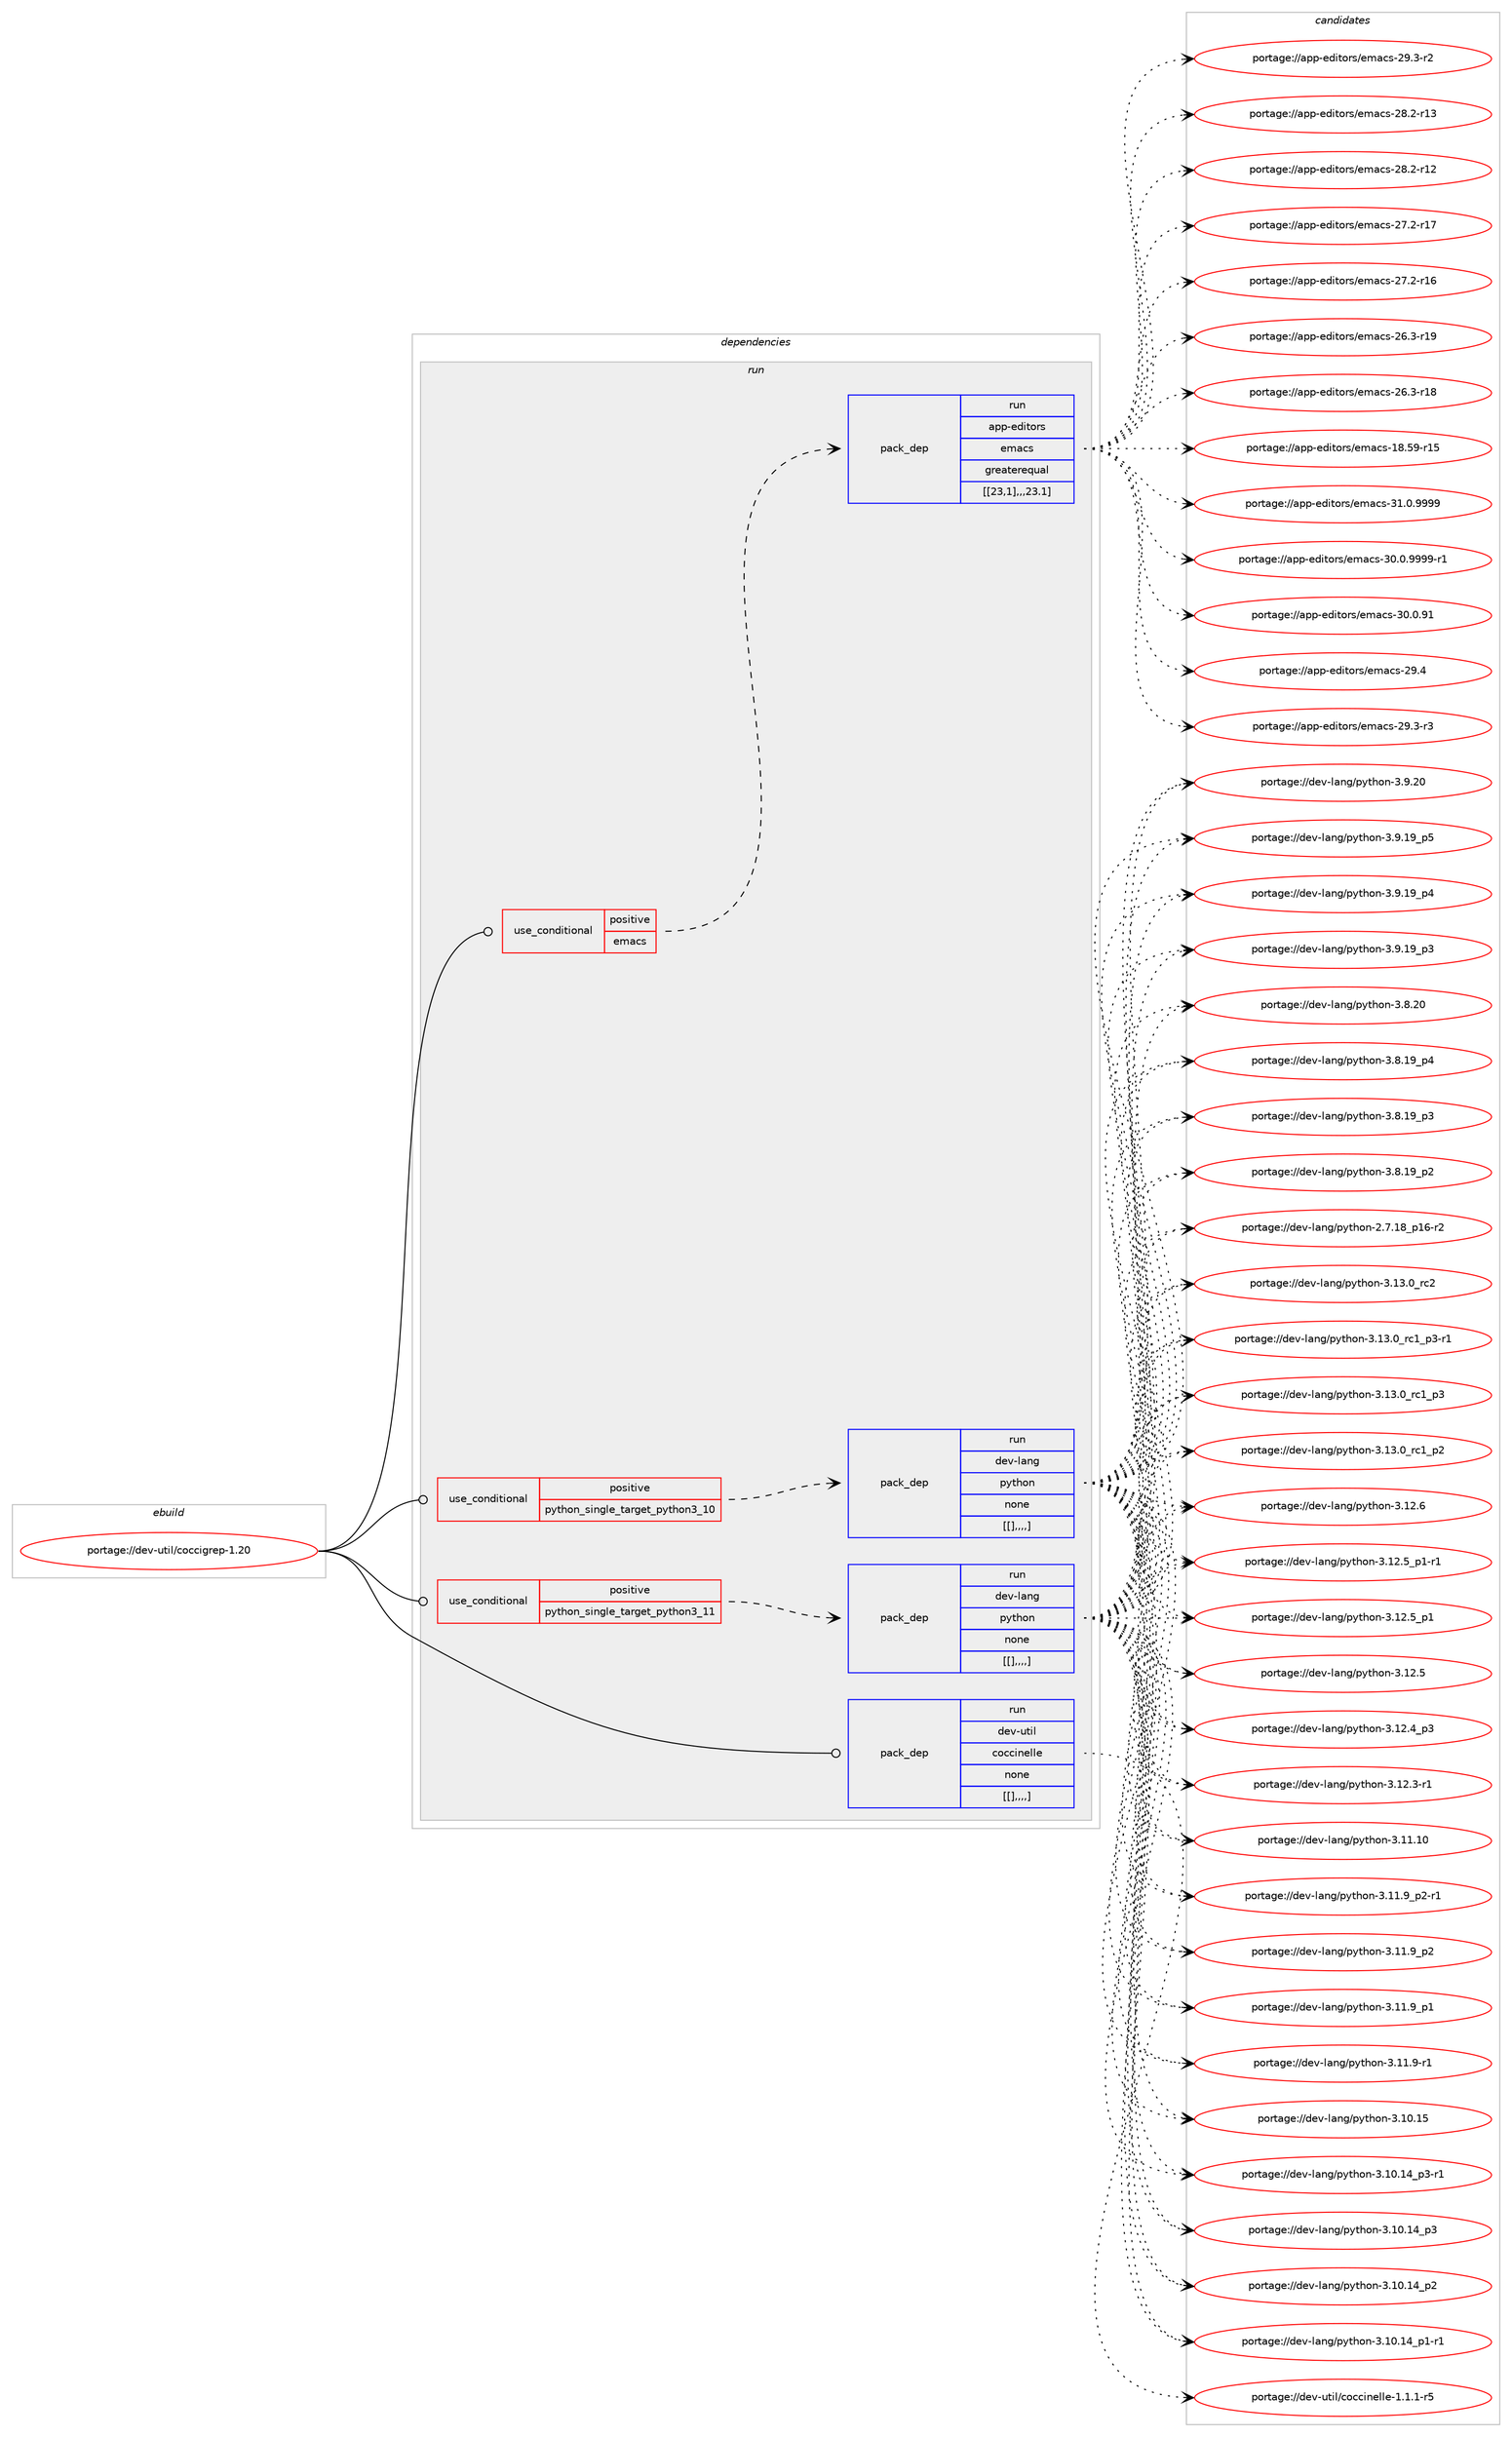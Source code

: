 digraph prolog {

# *************
# Graph options
# *************

newrank=true;
concentrate=true;
compound=true;
graph [rankdir=LR,fontname=Helvetica,fontsize=10,ranksep=1.5];#, ranksep=2.5, nodesep=0.2];
edge  [arrowhead=vee];
node  [fontname=Helvetica,fontsize=10];

# **********
# The ebuild
# **********

subgraph cluster_leftcol {
color=gray;
label=<<i>ebuild</i>>;
id [label="portage://dev-util/coccigrep-1.20", color=red, width=4, href="../dev-util/coccigrep-1.20.svg"];
}

# ****************
# The dependencies
# ****************

subgraph cluster_midcol {
color=gray;
label=<<i>dependencies</i>>;
subgraph cluster_compile {
fillcolor="#eeeeee";
style=filled;
label=<<i>compile</i>>;
}
subgraph cluster_compileandrun {
fillcolor="#eeeeee";
style=filled;
label=<<i>compile and run</i>>;
}
subgraph cluster_run {
fillcolor="#eeeeee";
style=filled;
label=<<i>run</i>>;
subgraph cond61272 {
dependency215642 [label=<<TABLE BORDER="0" CELLBORDER="1" CELLSPACING="0" CELLPADDING="4"><TR><TD ROWSPAN="3" CELLPADDING="10">use_conditional</TD></TR><TR><TD>positive</TD></TR><TR><TD>emacs</TD></TR></TABLE>>, shape=none, color=red];
subgraph pack152974 {
dependency215643 [label=<<TABLE BORDER="0" CELLBORDER="1" CELLSPACING="0" CELLPADDING="4" WIDTH="220"><TR><TD ROWSPAN="6" CELLPADDING="30">pack_dep</TD></TR><TR><TD WIDTH="110">run</TD></TR><TR><TD>app-editors</TD></TR><TR><TD>emacs</TD></TR><TR><TD>greaterequal</TD></TR><TR><TD>[[23,1],,,23.1]</TD></TR></TABLE>>, shape=none, color=blue];
}
dependency215642:e -> dependency215643:w [weight=20,style="dashed",arrowhead="vee"];
}
id:e -> dependency215642:w [weight=20,style="solid",arrowhead="odot"];
subgraph cond61273 {
dependency215644 [label=<<TABLE BORDER="0" CELLBORDER="1" CELLSPACING="0" CELLPADDING="4"><TR><TD ROWSPAN="3" CELLPADDING="10">use_conditional</TD></TR><TR><TD>positive</TD></TR><TR><TD>python_single_target_python3_10</TD></TR></TABLE>>, shape=none, color=red];
subgraph pack152975 {
dependency215645 [label=<<TABLE BORDER="0" CELLBORDER="1" CELLSPACING="0" CELLPADDING="4" WIDTH="220"><TR><TD ROWSPAN="6" CELLPADDING="30">pack_dep</TD></TR><TR><TD WIDTH="110">run</TD></TR><TR><TD>dev-lang</TD></TR><TR><TD>python</TD></TR><TR><TD>none</TD></TR><TR><TD>[[],,,,]</TD></TR></TABLE>>, shape=none, color=blue];
}
dependency215644:e -> dependency215645:w [weight=20,style="dashed",arrowhead="vee"];
}
id:e -> dependency215644:w [weight=20,style="solid",arrowhead="odot"];
subgraph cond61274 {
dependency215646 [label=<<TABLE BORDER="0" CELLBORDER="1" CELLSPACING="0" CELLPADDING="4"><TR><TD ROWSPAN="3" CELLPADDING="10">use_conditional</TD></TR><TR><TD>positive</TD></TR><TR><TD>python_single_target_python3_11</TD></TR></TABLE>>, shape=none, color=red];
subgraph pack152976 {
dependency215647 [label=<<TABLE BORDER="0" CELLBORDER="1" CELLSPACING="0" CELLPADDING="4" WIDTH="220"><TR><TD ROWSPAN="6" CELLPADDING="30">pack_dep</TD></TR><TR><TD WIDTH="110">run</TD></TR><TR><TD>dev-lang</TD></TR><TR><TD>python</TD></TR><TR><TD>none</TD></TR><TR><TD>[[],,,,]</TD></TR></TABLE>>, shape=none, color=blue];
}
dependency215646:e -> dependency215647:w [weight=20,style="dashed",arrowhead="vee"];
}
id:e -> dependency215646:w [weight=20,style="solid",arrowhead="odot"];
subgraph pack152977 {
dependency215648 [label=<<TABLE BORDER="0" CELLBORDER="1" CELLSPACING="0" CELLPADDING="4" WIDTH="220"><TR><TD ROWSPAN="6" CELLPADDING="30">pack_dep</TD></TR><TR><TD WIDTH="110">run</TD></TR><TR><TD>dev-util</TD></TR><TR><TD>coccinelle</TD></TR><TR><TD>none</TD></TR><TR><TD>[[],,,,]</TD></TR></TABLE>>, shape=none, color=blue];
}
id:e -> dependency215648:w [weight=20,style="solid",arrowhead="odot"];
}
}

# **************
# The candidates
# **************

subgraph cluster_choices {
rank=same;
color=gray;
label=<<i>candidates</i>>;

subgraph choice152974 {
color=black;
nodesep=1;
choice971121124510110010511611111411547101109979911545514946484657575757 [label="portage://app-editors/emacs-31.0.9999", color=red, width=4,href="../app-editors/emacs-31.0.9999.svg"];
choice9711211245101100105116111114115471011099799115455148464846575757574511449 [label="portage://app-editors/emacs-30.0.9999-r1", color=red, width=4,href="../app-editors/emacs-30.0.9999-r1.svg"];
choice97112112451011001051161111141154710110997991154551484648465749 [label="portage://app-editors/emacs-30.0.91", color=red, width=4,href="../app-editors/emacs-30.0.91.svg"];
choice97112112451011001051161111141154710110997991154550574652 [label="portage://app-editors/emacs-29.4", color=red, width=4,href="../app-editors/emacs-29.4.svg"];
choice971121124510110010511611111411547101109979911545505746514511451 [label="portage://app-editors/emacs-29.3-r3", color=red, width=4,href="../app-editors/emacs-29.3-r3.svg"];
choice971121124510110010511611111411547101109979911545505746514511450 [label="portage://app-editors/emacs-29.3-r2", color=red, width=4,href="../app-editors/emacs-29.3-r2.svg"];
choice97112112451011001051161111141154710110997991154550564650451144951 [label="portage://app-editors/emacs-28.2-r13", color=red, width=4,href="../app-editors/emacs-28.2-r13.svg"];
choice97112112451011001051161111141154710110997991154550564650451144950 [label="portage://app-editors/emacs-28.2-r12", color=red, width=4,href="../app-editors/emacs-28.2-r12.svg"];
choice97112112451011001051161111141154710110997991154550554650451144955 [label="portage://app-editors/emacs-27.2-r17", color=red, width=4,href="../app-editors/emacs-27.2-r17.svg"];
choice97112112451011001051161111141154710110997991154550554650451144954 [label="portage://app-editors/emacs-27.2-r16", color=red, width=4,href="../app-editors/emacs-27.2-r16.svg"];
choice97112112451011001051161111141154710110997991154550544651451144957 [label="portage://app-editors/emacs-26.3-r19", color=red, width=4,href="../app-editors/emacs-26.3-r19.svg"];
choice97112112451011001051161111141154710110997991154550544651451144956 [label="portage://app-editors/emacs-26.3-r18", color=red, width=4,href="../app-editors/emacs-26.3-r18.svg"];
choice9711211245101100105116111114115471011099799115454956465357451144953 [label="portage://app-editors/emacs-18.59-r15", color=red, width=4,href="../app-editors/emacs-18.59-r15.svg"];
dependency215643:e -> choice971121124510110010511611111411547101109979911545514946484657575757:w [style=dotted,weight="100"];
dependency215643:e -> choice9711211245101100105116111114115471011099799115455148464846575757574511449:w [style=dotted,weight="100"];
dependency215643:e -> choice97112112451011001051161111141154710110997991154551484648465749:w [style=dotted,weight="100"];
dependency215643:e -> choice97112112451011001051161111141154710110997991154550574652:w [style=dotted,weight="100"];
dependency215643:e -> choice971121124510110010511611111411547101109979911545505746514511451:w [style=dotted,weight="100"];
dependency215643:e -> choice971121124510110010511611111411547101109979911545505746514511450:w [style=dotted,weight="100"];
dependency215643:e -> choice97112112451011001051161111141154710110997991154550564650451144951:w [style=dotted,weight="100"];
dependency215643:e -> choice97112112451011001051161111141154710110997991154550564650451144950:w [style=dotted,weight="100"];
dependency215643:e -> choice97112112451011001051161111141154710110997991154550554650451144955:w [style=dotted,weight="100"];
dependency215643:e -> choice97112112451011001051161111141154710110997991154550554650451144954:w [style=dotted,weight="100"];
dependency215643:e -> choice97112112451011001051161111141154710110997991154550544651451144957:w [style=dotted,weight="100"];
dependency215643:e -> choice97112112451011001051161111141154710110997991154550544651451144956:w [style=dotted,weight="100"];
dependency215643:e -> choice9711211245101100105116111114115471011099799115454956465357451144953:w [style=dotted,weight="100"];
}
subgraph choice152975 {
color=black;
nodesep=1;
choice10010111845108971101034711212111610411111045514649514648951149950 [label="portage://dev-lang/python-3.13.0_rc2", color=red, width=4,href="../dev-lang/python-3.13.0_rc2.svg"];
choice1001011184510897110103471121211161041111104551464951464895114994995112514511449 [label="portage://dev-lang/python-3.13.0_rc1_p3-r1", color=red, width=4,href="../dev-lang/python-3.13.0_rc1_p3-r1.svg"];
choice100101118451089711010347112121116104111110455146495146489511499499511251 [label="portage://dev-lang/python-3.13.0_rc1_p3", color=red, width=4,href="../dev-lang/python-3.13.0_rc1_p3.svg"];
choice100101118451089711010347112121116104111110455146495146489511499499511250 [label="portage://dev-lang/python-3.13.0_rc1_p2", color=red, width=4,href="../dev-lang/python-3.13.0_rc1_p2.svg"];
choice10010111845108971101034711212111610411111045514649504654 [label="portage://dev-lang/python-3.12.6", color=red, width=4,href="../dev-lang/python-3.12.6.svg"];
choice1001011184510897110103471121211161041111104551464950465395112494511449 [label="portage://dev-lang/python-3.12.5_p1-r1", color=red, width=4,href="../dev-lang/python-3.12.5_p1-r1.svg"];
choice100101118451089711010347112121116104111110455146495046539511249 [label="portage://dev-lang/python-3.12.5_p1", color=red, width=4,href="../dev-lang/python-3.12.5_p1.svg"];
choice10010111845108971101034711212111610411111045514649504653 [label="portage://dev-lang/python-3.12.5", color=red, width=4,href="../dev-lang/python-3.12.5.svg"];
choice100101118451089711010347112121116104111110455146495046529511251 [label="portage://dev-lang/python-3.12.4_p3", color=red, width=4,href="../dev-lang/python-3.12.4_p3.svg"];
choice100101118451089711010347112121116104111110455146495046514511449 [label="portage://dev-lang/python-3.12.3-r1", color=red, width=4,href="../dev-lang/python-3.12.3-r1.svg"];
choice1001011184510897110103471121211161041111104551464949464948 [label="portage://dev-lang/python-3.11.10", color=red, width=4,href="../dev-lang/python-3.11.10.svg"];
choice1001011184510897110103471121211161041111104551464949465795112504511449 [label="portage://dev-lang/python-3.11.9_p2-r1", color=red, width=4,href="../dev-lang/python-3.11.9_p2-r1.svg"];
choice100101118451089711010347112121116104111110455146494946579511250 [label="portage://dev-lang/python-3.11.9_p2", color=red, width=4,href="../dev-lang/python-3.11.9_p2.svg"];
choice100101118451089711010347112121116104111110455146494946579511249 [label="portage://dev-lang/python-3.11.9_p1", color=red, width=4,href="../dev-lang/python-3.11.9_p1.svg"];
choice100101118451089711010347112121116104111110455146494946574511449 [label="portage://dev-lang/python-3.11.9-r1", color=red, width=4,href="../dev-lang/python-3.11.9-r1.svg"];
choice1001011184510897110103471121211161041111104551464948464953 [label="portage://dev-lang/python-3.10.15", color=red, width=4,href="../dev-lang/python-3.10.15.svg"];
choice100101118451089711010347112121116104111110455146494846495295112514511449 [label="portage://dev-lang/python-3.10.14_p3-r1", color=red, width=4,href="../dev-lang/python-3.10.14_p3-r1.svg"];
choice10010111845108971101034711212111610411111045514649484649529511251 [label="portage://dev-lang/python-3.10.14_p3", color=red, width=4,href="../dev-lang/python-3.10.14_p3.svg"];
choice10010111845108971101034711212111610411111045514649484649529511250 [label="portage://dev-lang/python-3.10.14_p2", color=red, width=4,href="../dev-lang/python-3.10.14_p2.svg"];
choice100101118451089711010347112121116104111110455146494846495295112494511449 [label="portage://dev-lang/python-3.10.14_p1-r1", color=red, width=4,href="../dev-lang/python-3.10.14_p1-r1.svg"];
choice10010111845108971101034711212111610411111045514657465048 [label="portage://dev-lang/python-3.9.20", color=red, width=4,href="../dev-lang/python-3.9.20.svg"];
choice100101118451089711010347112121116104111110455146574649579511253 [label="portage://dev-lang/python-3.9.19_p5", color=red, width=4,href="../dev-lang/python-3.9.19_p5.svg"];
choice100101118451089711010347112121116104111110455146574649579511252 [label="portage://dev-lang/python-3.9.19_p4", color=red, width=4,href="../dev-lang/python-3.9.19_p4.svg"];
choice100101118451089711010347112121116104111110455146574649579511251 [label="portage://dev-lang/python-3.9.19_p3", color=red, width=4,href="../dev-lang/python-3.9.19_p3.svg"];
choice10010111845108971101034711212111610411111045514656465048 [label="portage://dev-lang/python-3.8.20", color=red, width=4,href="../dev-lang/python-3.8.20.svg"];
choice100101118451089711010347112121116104111110455146564649579511252 [label="portage://dev-lang/python-3.8.19_p4", color=red, width=4,href="../dev-lang/python-3.8.19_p4.svg"];
choice100101118451089711010347112121116104111110455146564649579511251 [label="portage://dev-lang/python-3.8.19_p3", color=red, width=4,href="../dev-lang/python-3.8.19_p3.svg"];
choice100101118451089711010347112121116104111110455146564649579511250 [label="portage://dev-lang/python-3.8.19_p2", color=red, width=4,href="../dev-lang/python-3.8.19_p2.svg"];
choice100101118451089711010347112121116104111110455046554649569511249544511450 [label="portage://dev-lang/python-2.7.18_p16-r2", color=red, width=4,href="../dev-lang/python-2.7.18_p16-r2.svg"];
dependency215645:e -> choice10010111845108971101034711212111610411111045514649514648951149950:w [style=dotted,weight="100"];
dependency215645:e -> choice1001011184510897110103471121211161041111104551464951464895114994995112514511449:w [style=dotted,weight="100"];
dependency215645:e -> choice100101118451089711010347112121116104111110455146495146489511499499511251:w [style=dotted,weight="100"];
dependency215645:e -> choice100101118451089711010347112121116104111110455146495146489511499499511250:w [style=dotted,weight="100"];
dependency215645:e -> choice10010111845108971101034711212111610411111045514649504654:w [style=dotted,weight="100"];
dependency215645:e -> choice1001011184510897110103471121211161041111104551464950465395112494511449:w [style=dotted,weight="100"];
dependency215645:e -> choice100101118451089711010347112121116104111110455146495046539511249:w [style=dotted,weight="100"];
dependency215645:e -> choice10010111845108971101034711212111610411111045514649504653:w [style=dotted,weight="100"];
dependency215645:e -> choice100101118451089711010347112121116104111110455146495046529511251:w [style=dotted,weight="100"];
dependency215645:e -> choice100101118451089711010347112121116104111110455146495046514511449:w [style=dotted,weight="100"];
dependency215645:e -> choice1001011184510897110103471121211161041111104551464949464948:w [style=dotted,weight="100"];
dependency215645:e -> choice1001011184510897110103471121211161041111104551464949465795112504511449:w [style=dotted,weight="100"];
dependency215645:e -> choice100101118451089711010347112121116104111110455146494946579511250:w [style=dotted,weight="100"];
dependency215645:e -> choice100101118451089711010347112121116104111110455146494946579511249:w [style=dotted,weight="100"];
dependency215645:e -> choice100101118451089711010347112121116104111110455146494946574511449:w [style=dotted,weight="100"];
dependency215645:e -> choice1001011184510897110103471121211161041111104551464948464953:w [style=dotted,weight="100"];
dependency215645:e -> choice100101118451089711010347112121116104111110455146494846495295112514511449:w [style=dotted,weight="100"];
dependency215645:e -> choice10010111845108971101034711212111610411111045514649484649529511251:w [style=dotted,weight="100"];
dependency215645:e -> choice10010111845108971101034711212111610411111045514649484649529511250:w [style=dotted,weight="100"];
dependency215645:e -> choice100101118451089711010347112121116104111110455146494846495295112494511449:w [style=dotted,weight="100"];
dependency215645:e -> choice10010111845108971101034711212111610411111045514657465048:w [style=dotted,weight="100"];
dependency215645:e -> choice100101118451089711010347112121116104111110455146574649579511253:w [style=dotted,weight="100"];
dependency215645:e -> choice100101118451089711010347112121116104111110455146574649579511252:w [style=dotted,weight="100"];
dependency215645:e -> choice100101118451089711010347112121116104111110455146574649579511251:w [style=dotted,weight="100"];
dependency215645:e -> choice10010111845108971101034711212111610411111045514656465048:w [style=dotted,weight="100"];
dependency215645:e -> choice100101118451089711010347112121116104111110455146564649579511252:w [style=dotted,weight="100"];
dependency215645:e -> choice100101118451089711010347112121116104111110455146564649579511251:w [style=dotted,weight="100"];
dependency215645:e -> choice100101118451089711010347112121116104111110455146564649579511250:w [style=dotted,weight="100"];
dependency215645:e -> choice100101118451089711010347112121116104111110455046554649569511249544511450:w [style=dotted,weight="100"];
}
subgraph choice152976 {
color=black;
nodesep=1;
choice10010111845108971101034711212111610411111045514649514648951149950 [label="portage://dev-lang/python-3.13.0_rc2", color=red, width=4,href="../dev-lang/python-3.13.0_rc2.svg"];
choice1001011184510897110103471121211161041111104551464951464895114994995112514511449 [label="portage://dev-lang/python-3.13.0_rc1_p3-r1", color=red, width=4,href="../dev-lang/python-3.13.0_rc1_p3-r1.svg"];
choice100101118451089711010347112121116104111110455146495146489511499499511251 [label="portage://dev-lang/python-3.13.0_rc1_p3", color=red, width=4,href="../dev-lang/python-3.13.0_rc1_p3.svg"];
choice100101118451089711010347112121116104111110455146495146489511499499511250 [label="portage://dev-lang/python-3.13.0_rc1_p2", color=red, width=4,href="../dev-lang/python-3.13.0_rc1_p2.svg"];
choice10010111845108971101034711212111610411111045514649504654 [label="portage://dev-lang/python-3.12.6", color=red, width=4,href="../dev-lang/python-3.12.6.svg"];
choice1001011184510897110103471121211161041111104551464950465395112494511449 [label="portage://dev-lang/python-3.12.5_p1-r1", color=red, width=4,href="../dev-lang/python-3.12.5_p1-r1.svg"];
choice100101118451089711010347112121116104111110455146495046539511249 [label="portage://dev-lang/python-3.12.5_p1", color=red, width=4,href="../dev-lang/python-3.12.5_p1.svg"];
choice10010111845108971101034711212111610411111045514649504653 [label="portage://dev-lang/python-3.12.5", color=red, width=4,href="../dev-lang/python-3.12.5.svg"];
choice100101118451089711010347112121116104111110455146495046529511251 [label="portage://dev-lang/python-3.12.4_p3", color=red, width=4,href="../dev-lang/python-3.12.4_p3.svg"];
choice100101118451089711010347112121116104111110455146495046514511449 [label="portage://dev-lang/python-3.12.3-r1", color=red, width=4,href="../dev-lang/python-3.12.3-r1.svg"];
choice1001011184510897110103471121211161041111104551464949464948 [label="portage://dev-lang/python-3.11.10", color=red, width=4,href="../dev-lang/python-3.11.10.svg"];
choice1001011184510897110103471121211161041111104551464949465795112504511449 [label="portage://dev-lang/python-3.11.9_p2-r1", color=red, width=4,href="../dev-lang/python-3.11.9_p2-r1.svg"];
choice100101118451089711010347112121116104111110455146494946579511250 [label="portage://dev-lang/python-3.11.9_p2", color=red, width=4,href="../dev-lang/python-3.11.9_p2.svg"];
choice100101118451089711010347112121116104111110455146494946579511249 [label="portage://dev-lang/python-3.11.9_p1", color=red, width=4,href="../dev-lang/python-3.11.9_p1.svg"];
choice100101118451089711010347112121116104111110455146494946574511449 [label="portage://dev-lang/python-3.11.9-r1", color=red, width=4,href="../dev-lang/python-3.11.9-r1.svg"];
choice1001011184510897110103471121211161041111104551464948464953 [label="portage://dev-lang/python-3.10.15", color=red, width=4,href="../dev-lang/python-3.10.15.svg"];
choice100101118451089711010347112121116104111110455146494846495295112514511449 [label="portage://dev-lang/python-3.10.14_p3-r1", color=red, width=4,href="../dev-lang/python-3.10.14_p3-r1.svg"];
choice10010111845108971101034711212111610411111045514649484649529511251 [label="portage://dev-lang/python-3.10.14_p3", color=red, width=4,href="../dev-lang/python-3.10.14_p3.svg"];
choice10010111845108971101034711212111610411111045514649484649529511250 [label="portage://dev-lang/python-3.10.14_p2", color=red, width=4,href="../dev-lang/python-3.10.14_p2.svg"];
choice100101118451089711010347112121116104111110455146494846495295112494511449 [label="portage://dev-lang/python-3.10.14_p1-r1", color=red, width=4,href="../dev-lang/python-3.10.14_p1-r1.svg"];
choice10010111845108971101034711212111610411111045514657465048 [label="portage://dev-lang/python-3.9.20", color=red, width=4,href="../dev-lang/python-3.9.20.svg"];
choice100101118451089711010347112121116104111110455146574649579511253 [label="portage://dev-lang/python-3.9.19_p5", color=red, width=4,href="../dev-lang/python-3.9.19_p5.svg"];
choice100101118451089711010347112121116104111110455146574649579511252 [label="portage://dev-lang/python-3.9.19_p4", color=red, width=4,href="../dev-lang/python-3.9.19_p4.svg"];
choice100101118451089711010347112121116104111110455146574649579511251 [label="portage://dev-lang/python-3.9.19_p3", color=red, width=4,href="../dev-lang/python-3.9.19_p3.svg"];
choice10010111845108971101034711212111610411111045514656465048 [label="portage://dev-lang/python-3.8.20", color=red, width=4,href="../dev-lang/python-3.8.20.svg"];
choice100101118451089711010347112121116104111110455146564649579511252 [label="portage://dev-lang/python-3.8.19_p4", color=red, width=4,href="../dev-lang/python-3.8.19_p4.svg"];
choice100101118451089711010347112121116104111110455146564649579511251 [label="portage://dev-lang/python-3.8.19_p3", color=red, width=4,href="../dev-lang/python-3.8.19_p3.svg"];
choice100101118451089711010347112121116104111110455146564649579511250 [label="portage://dev-lang/python-3.8.19_p2", color=red, width=4,href="../dev-lang/python-3.8.19_p2.svg"];
choice100101118451089711010347112121116104111110455046554649569511249544511450 [label="portage://dev-lang/python-2.7.18_p16-r2", color=red, width=4,href="../dev-lang/python-2.7.18_p16-r2.svg"];
dependency215647:e -> choice10010111845108971101034711212111610411111045514649514648951149950:w [style=dotted,weight="100"];
dependency215647:e -> choice1001011184510897110103471121211161041111104551464951464895114994995112514511449:w [style=dotted,weight="100"];
dependency215647:e -> choice100101118451089711010347112121116104111110455146495146489511499499511251:w [style=dotted,weight="100"];
dependency215647:e -> choice100101118451089711010347112121116104111110455146495146489511499499511250:w [style=dotted,weight="100"];
dependency215647:e -> choice10010111845108971101034711212111610411111045514649504654:w [style=dotted,weight="100"];
dependency215647:e -> choice1001011184510897110103471121211161041111104551464950465395112494511449:w [style=dotted,weight="100"];
dependency215647:e -> choice100101118451089711010347112121116104111110455146495046539511249:w [style=dotted,weight="100"];
dependency215647:e -> choice10010111845108971101034711212111610411111045514649504653:w [style=dotted,weight="100"];
dependency215647:e -> choice100101118451089711010347112121116104111110455146495046529511251:w [style=dotted,weight="100"];
dependency215647:e -> choice100101118451089711010347112121116104111110455146495046514511449:w [style=dotted,weight="100"];
dependency215647:e -> choice1001011184510897110103471121211161041111104551464949464948:w [style=dotted,weight="100"];
dependency215647:e -> choice1001011184510897110103471121211161041111104551464949465795112504511449:w [style=dotted,weight="100"];
dependency215647:e -> choice100101118451089711010347112121116104111110455146494946579511250:w [style=dotted,weight="100"];
dependency215647:e -> choice100101118451089711010347112121116104111110455146494946579511249:w [style=dotted,weight="100"];
dependency215647:e -> choice100101118451089711010347112121116104111110455146494946574511449:w [style=dotted,weight="100"];
dependency215647:e -> choice1001011184510897110103471121211161041111104551464948464953:w [style=dotted,weight="100"];
dependency215647:e -> choice100101118451089711010347112121116104111110455146494846495295112514511449:w [style=dotted,weight="100"];
dependency215647:e -> choice10010111845108971101034711212111610411111045514649484649529511251:w [style=dotted,weight="100"];
dependency215647:e -> choice10010111845108971101034711212111610411111045514649484649529511250:w [style=dotted,weight="100"];
dependency215647:e -> choice100101118451089711010347112121116104111110455146494846495295112494511449:w [style=dotted,weight="100"];
dependency215647:e -> choice10010111845108971101034711212111610411111045514657465048:w [style=dotted,weight="100"];
dependency215647:e -> choice100101118451089711010347112121116104111110455146574649579511253:w [style=dotted,weight="100"];
dependency215647:e -> choice100101118451089711010347112121116104111110455146574649579511252:w [style=dotted,weight="100"];
dependency215647:e -> choice100101118451089711010347112121116104111110455146574649579511251:w [style=dotted,weight="100"];
dependency215647:e -> choice10010111845108971101034711212111610411111045514656465048:w [style=dotted,weight="100"];
dependency215647:e -> choice100101118451089711010347112121116104111110455146564649579511252:w [style=dotted,weight="100"];
dependency215647:e -> choice100101118451089711010347112121116104111110455146564649579511251:w [style=dotted,weight="100"];
dependency215647:e -> choice100101118451089711010347112121116104111110455146564649579511250:w [style=dotted,weight="100"];
dependency215647:e -> choice100101118451089711010347112121116104111110455046554649569511249544511450:w [style=dotted,weight="100"];
}
subgraph choice152977 {
color=black;
nodesep=1;
choice10010111845117116105108479911199991051101011081081014549464946494511453 [label="portage://dev-util/coccinelle-1.1.1-r5", color=red, width=4,href="../dev-util/coccinelle-1.1.1-r5.svg"];
dependency215648:e -> choice10010111845117116105108479911199991051101011081081014549464946494511453:w [style=dotted,weight="100"];
}
}

}
